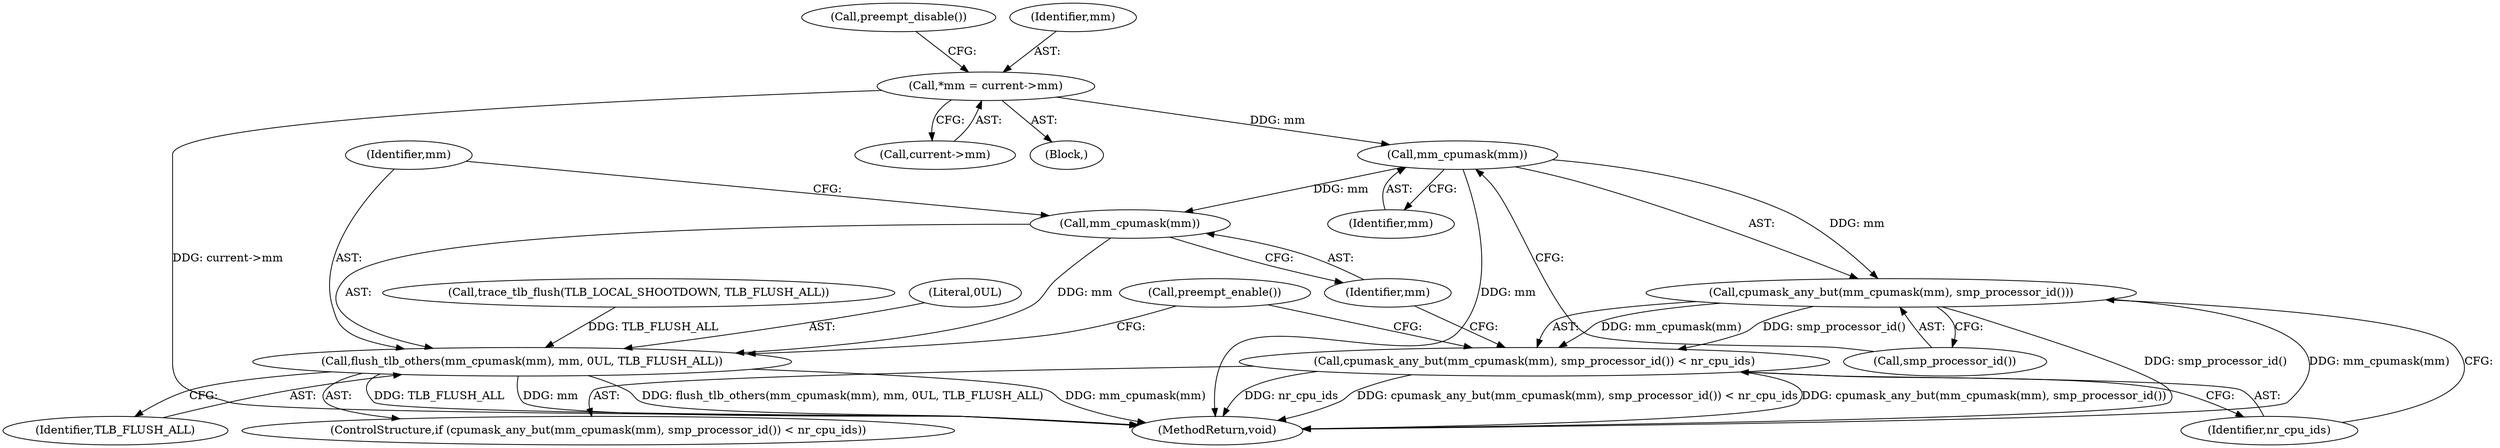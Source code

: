 digraph "0_linux_71b3c126e61177eb693423f2e18a1914205b165e@pointer" {
"1000105" [label="(Call,*mm = current->mm)"];
"1000120" [label="(Call,mm_cpumask(mm))"];
"1000119" [label="(Call,cpumask_any_but(mm_cpumask(mm), smp_processor_id()))"];
"1000118" [label="(Call,cpumask_any_but(mm_cpumask(mm), smp_processor_id()) < nr_cpu_ids)"];
"1000125" [label="(Call,mm_cpumask(mm))"];
"1000124" [label="(Call,flush_tlb_others(mm_cpumask(mm), mm, 0UL, TLB_FLUSH_ALL))"];
"1000123" [label="(Identifier,nr_cpu_ids)"];
"1000127" [label="(Identifier,mm)"];
"1000107" [label="(Call,current->mm)"];
"1000121" [label="(Identifier,mm)"];
"1000129" [label="(Identifier,TLB_FLUSH_ALL)"];
"1000126" [label="(Identifier,mm)"];
"1000114" [label="(Call,trace_tlb_flush(TLB_LOCAL_SHOOTDOWN, TLB_FLUSH_ALL))"];
"1000124" [label="(Call,flush_tlb_others(mm_cpumask(mm), mm, 0UL, TLB_FLUSH_ALL))"];
"1000125" [label="(Call,mm_cpumask(mm))"];
"1000105" [label="(Call,*mm = current->mm)"];
"1000110" [label="(Call,preempt_disable())"];
"1000119" [label="(Call,cpumask_any_but(mm_cpumask(mm), smp_processor_id()))"];
"1000117" [label="(ControlStructure,if (cpumask_any_but(mm_cpumask(mm), smp_processor_id()) < nr_cpu_ids))"];
"1000128" [label="(Literal,0UL)"];
"1000118" [label="(Call,cpumask_any_but(mm_cpumask(mm), smp_processor_id()) < nr_cpu_ids)"];
"1000120" [label="(Call,mm_cpumask(mm))"];
"1000122" [label="(Call,smp_processor_id())"];
"1000106" [label="(Identifier,mm)"];
"1000103" [label="(Block,)"];
"1000130" [label="(Call,preempt_enable())"];
"1000131" [label="(MethodReturn,void)"];
"1000105" -> "1000103"  [label="AST: "];
"1000105" -> "1000107"  [label="CFG: "];
"1000106" -> "1000105"  [label="AST: "];
"1000107" -> "1000105"  [label="AST: "];
"1000110" -> "1000105"  [label="CFG: "];
"1000105" -> "1000131"  [label="DDG: current->mm"];
"1000105" -> "1000120"  [label="DDG: mm"];
"1000120" -> "1000119"  [label="AST: "];
"1000120" -> "1000121"  [label="CFG: "];
"1000121" -> "1000120"  [label="AST: "];
"1000122" -> "1000120"  [label="CFG: "];
"1000120" -> "1000131"  [label="DDG: mm"];
"1000120" -> "1000119"  [label="DDG: mm"];
"1000120" -> "1000125"  [label="DDG: mm"];
"1000119" -> "1000118"  [label="AST: "];
"1000119" -> "1000122"  [label="CFG: "];
"1000122" -> "1000119"  [label="AST: "];
"1000123" -> "1000119"  [label="CFG: "];
"1000119" -> "1000131"  [label="DDG: smp_processor_id()"];
"1000119" -> "1000131"  [label="DDG: mm_cpumask(mm)"];
"1000119" -> "1000118"  [label="DDG: mm_cpumask(mm)"];
"1000119" -> "1000118"  [label="DDG: smp_processor_id()"];
"1000118" -> "1000117"  [label="AST: "];
"1000118" -> "1000123"  [label="CFG: "];
"1000123" -> "1000118"  [label="AST: "];
"1000126" -> "1000118"  [label="CFG: "];
"1000130" -> "1000118"  [label="CFG: "];
"1000118" -> "1000131"  [label="DDG: nr_cpu_ids"];
"1000118" -> "1000131"  [label="DDG: cpumask_any_but(mm_cpumask(mm), smp_processor_id()) < nr_cpu_ids"];
"1000118" -> "1000131"  [label="DDG: cpumask_any_but(mm_cpumask(mm), smp_processor_id())"];
"1000125" -> "1000124"  [label="AST: "];
"1000125" -> "1000126"  [label="CFG: "];
"1000126" -> "1000125"  [label="AST: "];
"1000127" -> "1000125"  [label="CFG: "];
"1000125" -> "1000124"  [label="DDG: mm"];
"1000124" -> "1000117"  [label="AST: "];
"1000124" -> "1000129"  [label="CFG: "];
"1000127" -> "1000124"  [label="AST: "];
"1000128" -> "1000124"  [label="AST: "];
"1000129" -> "1000124"  [label="AST: "];
"1000130" -> "1000124"  [label="CFG: "];
"1000124" -> "1000131"  [label="DDG: mm_cpumask(mm)"];
"1000124" -> "1000131"  [label="DDG: TLB_FLUSH_ALL"];
"1000124" -> "1000131"  [label="DDG: mm"];
"1000124" -> "1000131"  [label="DDG: flush_tlb_others(mm_cpumask(mm), mm, 0UL, TLB_FLUSH_ALL)"];
"1000114" -> "1000124"  [label="DDG: TLB_FLUSH_ALL"];
}
